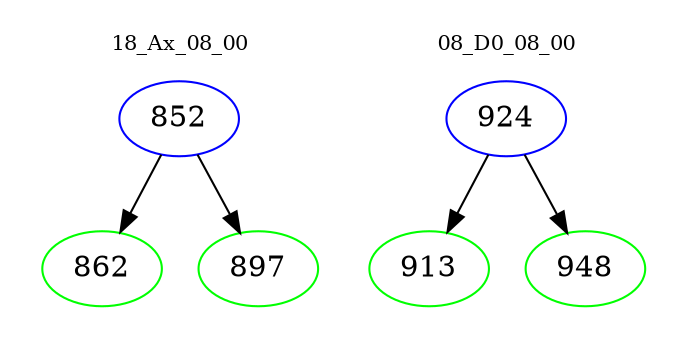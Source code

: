 digraph{
subgraph cluster_0 {
color = white
label = "18_Ax_08_00";
fontsize=10;
T0_852 [label="852", color="blue"]
T0_852 -> T0_862 [color="black"]
T0_862 [label="862", color="green"]
T0_852 -> T0_897 [color="black"]
T0_897 [label="897", color="green"]
}
subgraph cluster_1 {
color = white
label = "08_D0_08_00";
fontsize=10;
T1_924 [label="924", color="blue"]
T1_924 -> T1_913 [color="black"]
T1_913 [label="913", color="green"]
T1_924 -> T1_948 [color="black"]
T1_948 [label="948", color="green"]
}
}
